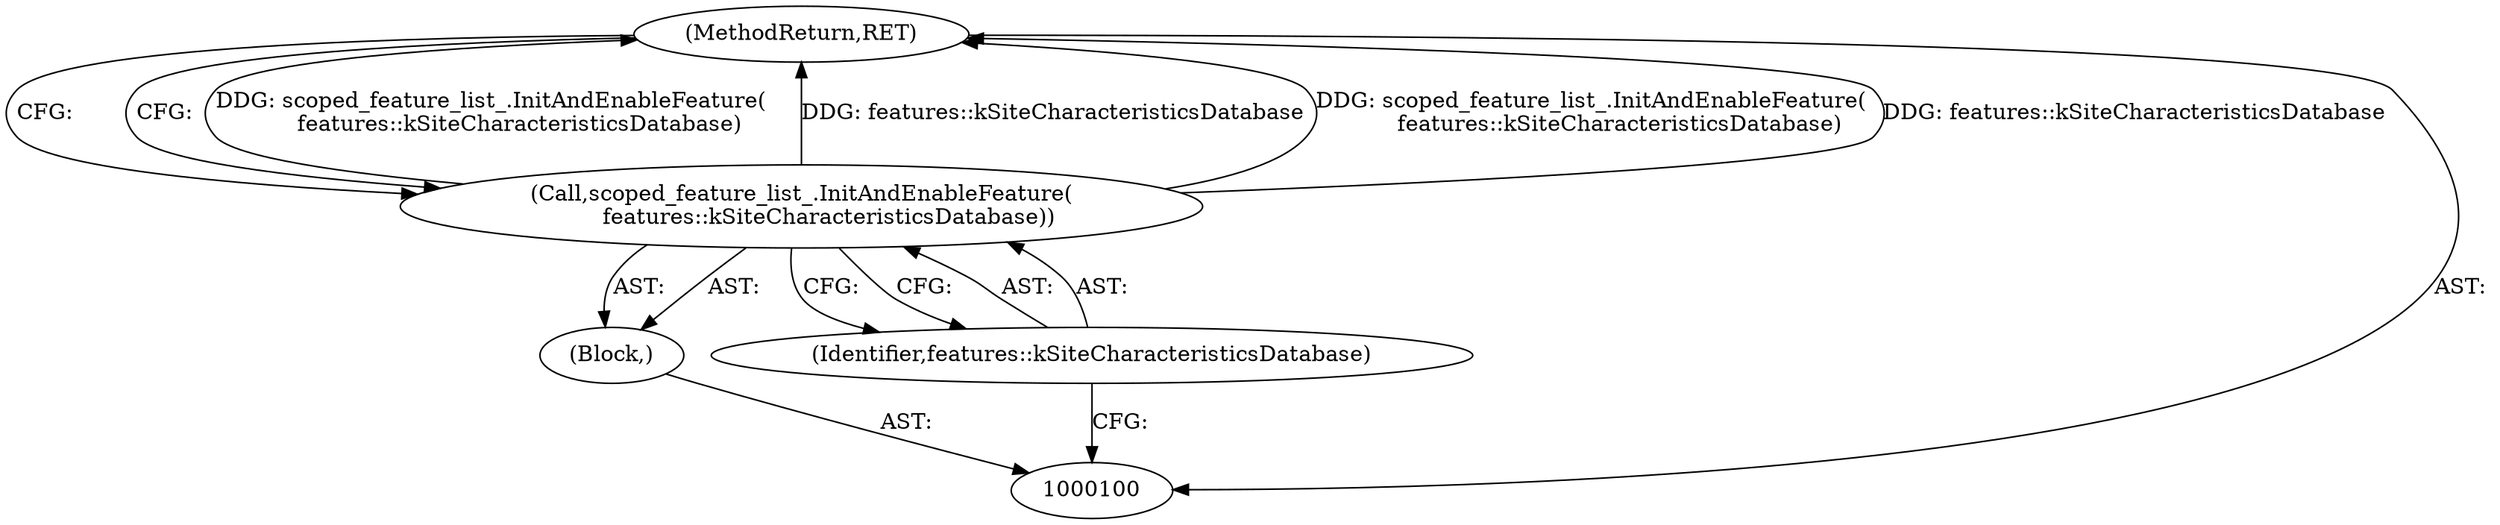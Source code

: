 digraph "1_Chrome_7394cf6f43d7a86630d3eb1c728fd63c621b5530_1" {
"1000104" [label="(MethodReturn,RET)"];
"1000101" [label="(Block,)"];
"1000102" [label="(Call,scoped_feature_list_.InitAndEnableFeature(\n        features::kSiteCharacteristicsDatabase))"];
"1000103" [label="(Identifier,features::kSiteCharacteristicsDatabase)"];
"1000104" -> "1000100"  [label="AST: "];
"1000104" -> "1000102"  [label="CFG: "];
"1000102" -> "1000104"  [label="DDG: scoped_feature_list_.InitAndEnableFeature(\n        features::kSiteCharacteristicsDatabase)"];
"1000102" -> "1000104"  [label="DDG: features::kSiteCharacteristicsDatabase"];
"1000101" -> "1000100"  [label="AST: "];
"1000102" -> "1000101"  [label="AST: "];
"1000102" -> "1000101"  [label="AST: "];
"1000102" -> "1000103"  [label="CFG: "];
"1000103" -> "1000102"  [label="AST: "];
"1000104" -> "1000102"  [label="CFG: "];
"1000102" -> "1000104"  [label="DDG: scoped_feature_list_.InitAndEnableFeature(\n        features::kSiteCharacteristicsDatabase)"];
"1000102" -> "1000104"  [label="DDG: features::kSiteCharacteristicsDatabase"];
"1000103" -> "1000102"  [label="AST: "];
"1000103" -> "1000100"  [label="CFG: "];
"1000102" -> "1000103"  [label="CFG: "];
}
